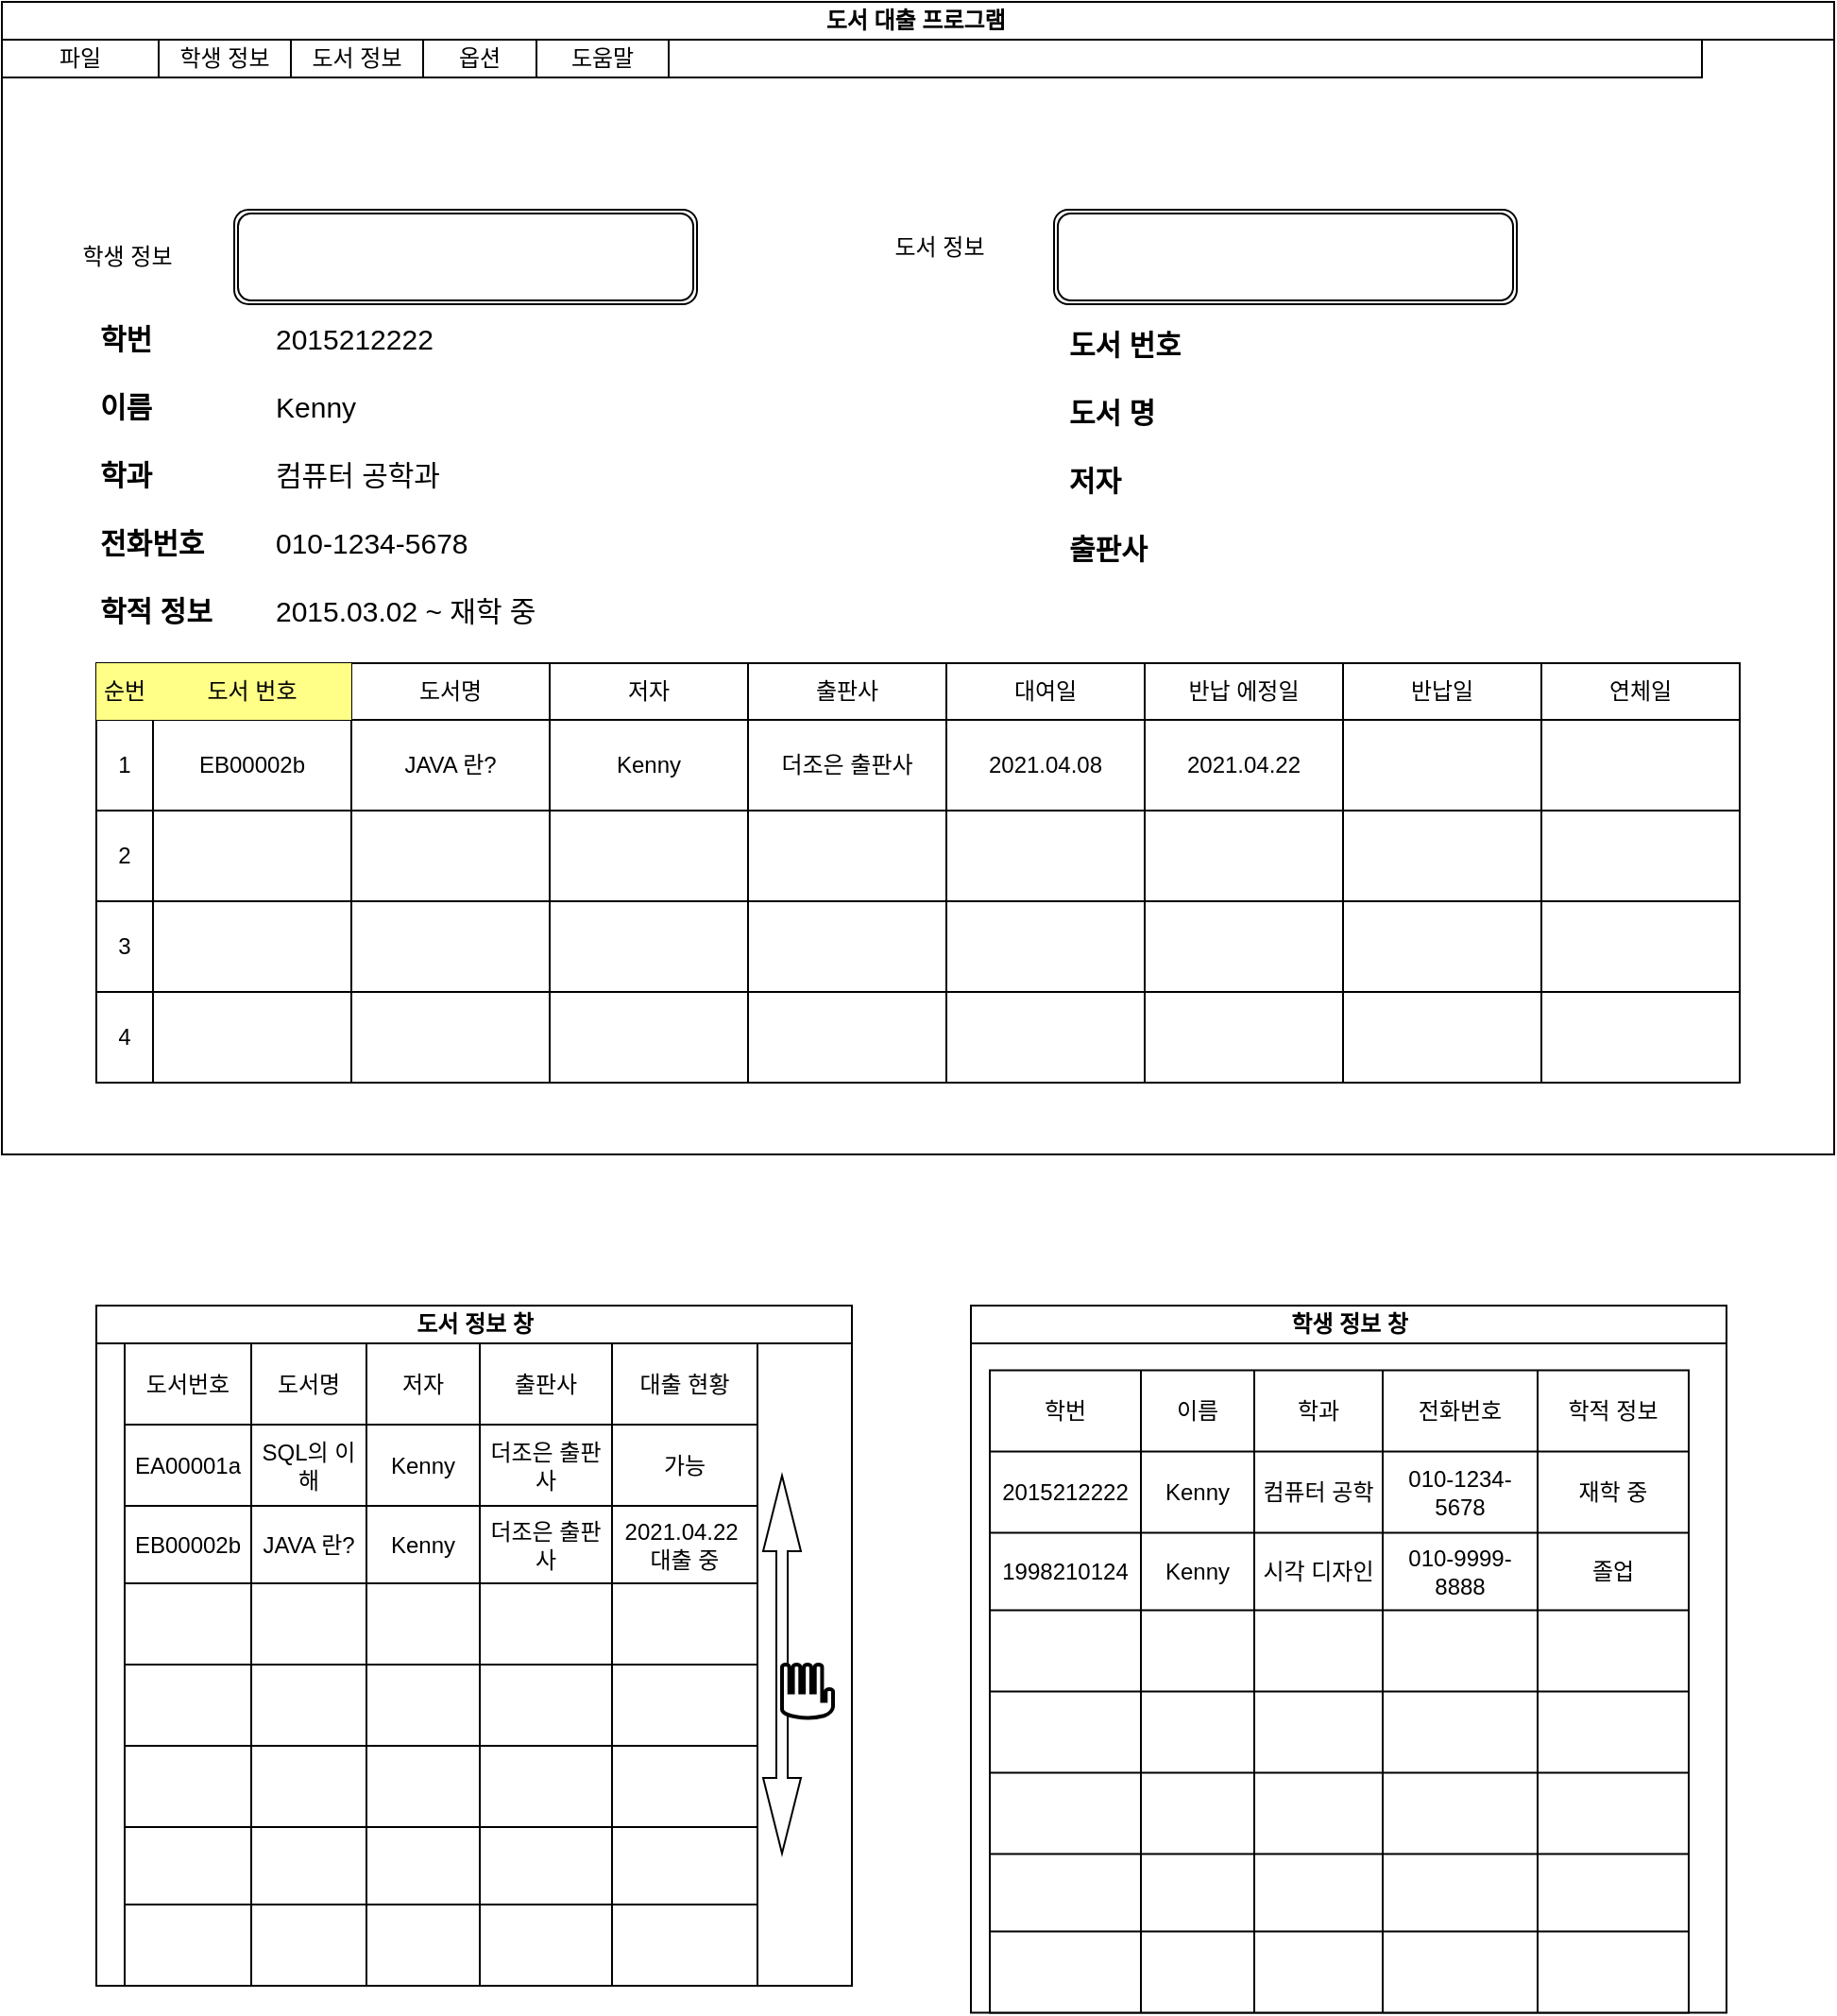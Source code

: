 <mxfile version="14.6.0" type="github">
  <diagram id="5br_SualtC-4nsVqzza_" name="Page-1">
    <mxGraphModel dx="2114" dy="757" grid="1" gridSize="10" guides="1" tooltips="1" connect="1" arrows="1" fold="1" page="1" pageScale="1" pageWidth="827" pageHeight="1169" math="0" shadow="0">
      <root>
        <mxCell id="0" />
        <mxCell id="1" parent="0" />
        <mxCell id="qqRcqjPT3UhMkwXHVD6d-17" value="도서 대출 프로그램&amp;nbsp;" style="swimlane;html=1;startSize=20;horizontal=1;containerType=tree;newEdgeStyle={&quot;edgeStyle&quot;:&quot;elbowEdgeStyle&quot;,&quot;startArrow&quot;:&quot;none&quot;,&quot;endArrow&quot;:&quot;none&quot;};" vertex="1" parent="1">
          <mxGeometry x="-143" y="190" width="970" height="610" as="geometry">
            <mxRectangle x="-143" y="190" width="130" height="20" as="alternateBounds" />
          </mxGeometry>
        </mxCell>
        <mxCell id="qqRcqjPT3UhMkwXHVD6d-86" value="&lt;div style=&quot;font-size: 15px&quot;&gt;&lt;b&gt;학번&amp;nbsp;&lt;/b&gt;&lt;/div&gt;&lt;div style=&quot;font-size: 15px&quot;&gt;&lt;b&gt;&lt;br style=&quot;font-size: 15px&quot;&gt;&lt;/b&gt;&lt;/div&gt;&lt;div style=&quot;font-size: 15px&quot;&gt;&lt;b&gt;이름&lt;/b&gt;&lt;/div&gt;&lt;div style=&quot;font-size: 15px&quot;&gt;&lt;b&gt;&lt;br style=&quot;font-size: 15px&quot;&gt;&lt;/b&gt;&lt;/div&gt;&lt;div style=&quot;font-size: 15px&quot;&gt;&lt;b&gt;학과&lt;/b&gt;&lt;/div&gt;&lt;div style=&quot;font-size: 15px&quot;&gt;&lt;b&gt;&lt;br style=&quot;font-size: 15px&quot;&gt;&lt;/b&gt;&lt;/div&gt;&lt;div style=&quot;font-size: 15px&quot;&gt;&lt;b&gt;전화번호&lt;/b&gt;&lt;/div&gt;&lt;div style=&quot;font-size: 15px&quot;&gt;&lt;b&gt;&lt;br style=&quot;font-size: 15px&quot;&gt;&lt;/b&gt;&lt;/div&gt;&lt;div style=&quot;font-size: 15px&quot;&gt;&lt;b&gt;학적 정보&amp;nbsp;&lt;/b&gt;&lt;/div&gt;" style="text;strokeColor=none;fillColor=none;html=1;whiteSpace=wrap;verticalAlign=middle;overflow=hidden;fontSize=15;" vertex="1" parent="qqRcqjPT3UhMkwXHVD6d-17">
          <mxGeometry x="50" y="160" width="70" height="180" as="geometry" />
        </mxCell>
        <mxCell id="qqRcqjPT3UhMkwXHVD6d-87" value="" style="shape=ext;double=1;rounded=1;whiteSpace=wrap;html=1;" vertex="1" parent="qqRcqjPT3UhMkwXHVD6d-17">
          <mxGeometry x="123" y="110" width="245" height="50" as="geometry" />
        </mxCell>
        <mxCell id="qqRcqjPT3UhMkwXHVD6d-90" value="" style="shape=ext;double=1;rounded=1;whiteSpace=wrap;html=1;" vertex="1" parent="qqRcqjPT3UhMkwXHVD6d-17">
          <mxGeometry x="557" y="110" width="245" height="50" as="geometry" />
        </mxCell>
        <mxCell id="qqRcqjPT3UhMkwXHVD6d-91" value="&lt;b&gt;도서 번호&lt;br style=&quot;font-size: 15px&quot;&gt;&lt;br style=&quot;font-size: 15px&quot;&gt;도서 명&lt;br style=&quot;font-size: 15px&quot;&gt;&lt;br style=&quot;font-size: 15px&quot;&gt;저자&lt;br style=&quot;font-size: 15px&quot;&gt;&lt;br style=&quot;font-size: 15px&quot;&gt;출판사&lt;/b&gt;" style="text;strokeColor=none;fillColor=none;html=1;whiteSpace=wrap;verticalAlign=middle;overflow=hidden;fontSize=15;" vertex="1" parent="qqRcqjPT3UhMkwXHVD6d-17">
          <mxGeometry x="563" y="170" width="67" height="130" as="geometry" />
        </mxCell>
        <mxCell id="qqRcqjPT3UhMkwXHVD6d-94" value="&lt;div&gt;학생 정보&lt;/div&gt;" style="text;strokeColor=none;fillColor=none;html=1;whiteSpace=wrap;verticalAlign=middle;overflow=hidden;align=center;" vertex="1" parent="qqRcqjPT3UhMkwXHVD6d-17">
          <mxGeometry x="33" y="115" width="67" height="40" as="geometry" />
        </mxCell>
        <mxCell id="qqRcqjPT3UhMkwXHVD6d-95" value="&lt;div&gt;도서 정보&lt;/div&gt;" style="text;strokeColor=none;fillColor=none;html=1;whiteSpace=wrap;verticalAlign=middle;overflow=hidden;align=center;" vertex="1" parent="qqRcqjPT3UhMkwXHVD6d-17">
          <mxGeometry x="463" y="110" width="67" height="40" as="geometry" />
        </mxCell>
        <mxCell id="qqRcqjPT3UhMkwXHVD6d-34" value="" style="shape=table;html=1;whiteSpace=wrap;startSize=0;container=1;collapsible=0;childLayout=tableLayout;" vertex="1" parent="qqRcqjPT3UhMkwXHVD6d-17">
          <mxGeometry x="50" y="350" width="870" height="222" as="geometry" />
        </mxCell>
        <mxCell id="qqRcqjPT3UhMkwXHVD6d-35" value="" style="shape=partialRectangle;html=1;whiteSpace=wrap;collapsible=0;dropTarget=0;pointerEvents=0;fillColor=none;top=0;left=0;bottom=0;right=0;points=[[0,0.5],[1,0.5]];portConstraint=eastwest;" vertex="1" parent="qqRcqjPT3UhMkwXHVD6d-34">
          <mxGeometry width="870" height="30" as="geometry" />
        </mxCell>
        <mxCell id="qqRcqjPT3UhMkwXHVD6d-36" value="순번" style="shape=partialRectangle;html=1;whiteSpace=wrap;connectable=0;overflow=hidden;fillColor=#ffff88;top=0;left=0;bottom=0;right=0;strokeColor=#36393d;" vertex="1" parent="qqRcqjPT3UhMkwXHVD6d-35">
          <mxGeometry width="30" height="30" as="geometry" />
        </mxCell>
        <mxCell id="qqRcqjPT3UhMkwXHVD6d-37" value="도서 번호" style="shape=partialRectangle;html=1;whiteSpace=wrap;connectable=0;overflow=hidden;fillColor=#ffff88;top=0;left=0;bottom=0;right=0;strokeColor=#36393d;" vertex="1" parent="qqRcqjPT3UhMkwXHVD6d-35">
          <mxGeometry x="30" width="105" height="30" as="geometry" />
        </mxCell>
        <mxCell id="qqRcqjPT3UhMkwXHVD6d-38" value="도서명" style="shape=partialRectangle;html=1;whiteSpace=wrap;connectable=0;overflow=hidden;fillColor=none;top=0;left=0;bottom=0;right=0;" vertex="1" parent="qqRcqjPT3UhMkwXHVD6d-35">
          <mxGeometry x="135" width="105" height="30" as="geometry" />
        </mxCell>
        <mxCell id="qqRcqjPT3UhMkwXHVD6d-39" value="저자" style="shape=partialRectangle;html=1;whiteSpace=wrap;connectable=0;overflow=hidden;fillColor=none;top=0;left=0;bottom=0;right=0;" vertex="1" parent="qqRcqjPT3UhMkwXHVD6d-35">
          <mxGeometry x="240" width="105" height="30" as="geometry" />
        </mxCell>
        <mxCell id="qqRcqjPT3UhMkwXHVD6d-40" value="출판사" style="shape=partialRectangle;html=1;whiteSpace=wrap;connectable=0;overflow=hidden;fillColor=none;top=0;left=0;bottom=0;right=0;" vertex="1" parent="qqRcqjPT3UhMkwXHVD6d-35">
          <mxGeometry x="345" width="105" height="30" as="geometry" />
        </mxCell>
        <mxCell id="qqRcqjPT3UhMkwXHVD6d-41" value="대여일" style="shape=partialRectangle;html=1;whiteSpace=wrap;connectable=0;overflow=hidden;fillColor=none;top=0;left=0;bottom=0;right=0;" vertex="1" parent="qqRcqjPT3UhMkwXHVD6d-35">
          <mxGeometry x="450" width="105" height="30" as="geometry" />
        </mxCell>
        <mxCell id="qqRcqjPT3UhMkwXHVD6d-42" value="반납 에정일" style="shape=partialRectangle;html=1;whiteSpace=wrap;connectable=0;overflow=hidden;fillColor=none;top=0;left=0;bottom=0;right=0;" vertex="1" parent="qqRcqjPT3UhMkwXHVD6d-35">
          <mxGeometry x="555" width="105" height="30" as="geometry" />
        </mxCell>
        <mxCell id="qqRcqjPT3UhMkwXHVD6d-43" value="반납일" style="shape=partialRectangle;html=1;whiteSpace=wrap;connectable=0;overflow=hidden;fillColor=none;top=0;left=0;bottom=0;right=0;" vertex="1" parent="qqRcqjPT3UhMkwXHVD6d-35">
          <mxGeometry x="660" width="105" height="30" as="geometry" />
        </mxCell>
        <mxCell id="qqRcqjPT3UhMkwXHVD6d-44" value="연체일" style="shape=partialRectangle;html=1;whiteSpace=wrap;connectable=0;overflow=hidden;fillColor=none;top=0;left=0;bottom=0;right=0;" vertex="1" parent="qqRcqjPT3UhMkwXHVD6d-35">
          <mxGeometry x="765" width="105" height="30" as="geometry" />
        </mxCell>
        <mxCell id="qqRcqjPT3UhMkwXHVD6d-45" value="" style="shape=partialRectangle;html=1;whiteSpace=wrap;collapsible=0;dropTarget=0;pointerEvents=0;fillColor=none;top=0;left=0;bottom=0;right=0;points=[[0,0.5],[1,0.5]];portConstraint=eastwest;" vertex="1" parent="qqRcqjPT3UhMkwXHVD6d-34">
          <mxGeometry y="30" width="870" height="48" as="geometry" />
        </mxCell>
        <mxCell id="qqRcqjPT3UhMkwXHVD6d-46" value="1" style="shape=partialRectangle;html=1;whiteSpace=wrap;connectable=0;overflow=hidden;fillColor=none;top=0;left=0;bottom=0;right=0;" vertex="1" parent="qqRcqjPT3UhMkwXHVD6d-45">
          <mxGeometry width="30" height="48" as="geometry" />
        </mxCell>
        <mxCell id="qqRcqjPT3UhMkwXHVD6d-47" value="EB00002b" style="shape=partialRectangle;html=1;whiteSpace=wrap;connectable=0;overflow=hidden;fillColor=none;top=0;left=0;bottom=0;right=0;" vertex="1" parent="qqRcqjPT3UhMkwXHVD6d-45">
          <mxGeometry x="30" width="105" height="48" as="geometry" />
        </mxCell>
        <mxCell id="qqRcqjPT3UhMkwXHVD6d-48" value="JAVA 란?" style="shape=partialRectangle;html=1;whiteSpace=wrap;connectable=0;overflow=hidden;fillColor=none;top=0;left=0;bottom=0;right=0;" vertex="1" parent="qqRcqjPT3UhMkwXHVD6d-45">
          <mxGeometry x="135" width="105" height="48" as="geometry" />
        </mxCell>
        <mxCell id="qqRcqjPT3UhMkwXHVD6d-49" value="Kenny" style="shape=partialRectangle;html=1;whiteSpace=wrap;connectable=0;overflow=hidden;fillColor=none;top=0;left=0;bottom=0;right=0;" vertex="1" parent="qqRcqjPT3UhMkwXHVD6d-45">
          <mxGeometry x="240" width="105" height="48" as="geometry" />
        </mxCell>
        <mxCell id="qqRcqjPT3UhMkwXHVD6d-50" value="더조은 출판사" style="shape=partialRectangle;html=1;whiteSpace=wrap;connectable=0;overflow=hidden;fillColor=none;top=0;left=0;bottom=0;right=0;" vertex="1" parent="qqRcqjPT3UhMkwXHVD6d-45">
          <mxGeometry x="345" width="105" height="48" as="geometry" />
        </mxCell>
        <mxCell id="qqRcqjPT3UhMkwXHVD6d-51" value="2021.04.08" style="shape=partialRectangle;html=1;whiteSpace=wrap;connectable=0;overflow=hidden;fillColor=none;top=0;left=0;bottom=0;right=0;" vertex="1" parent="qqRcqjPT3UhMkwXHVD6d-45">
          <mxGeometry x="450" width="105" height="48" as="geometry" />
        </mxCell>
        <mxCell id="qqRcqjPT3UhMkwXHVD6d-52" value="&lt;span&gt;2021.04.22&lt;/span&gt;" style="shape=partialRectangle;html=1;whiteSpace=wrap;connectable=0;overflow=hidden;fillColor=none;top=0;left=0;bottom=0;right=0;" vertex="1" parent="qqRcqjPT3UhMkwXHVD6d-45">
          <mxGeometry x="555" width="105" height="48" as="geometry" />
        </mxCell>
        <mxCell id="qqRcqjPT3UhMkwXHVD6d-53" value="" style="shape=partialRectangle;html=1;whiteSpace=wrap;connectable=0;overflow=hidden;fillColor=none;top=0;left=0;bottom=0;right=0;" vertex="1" parent="qqRcqjPT3UhMkwXHVD6d-45">
          <mxGeometry x="660" width="105" height="48" as="geometry" />
        </mxCell>
        <mxCell id="qqRcqjPT3UhMkwXHVD6d-54" value="" style="shape=partialRectangle;html=1;whiteSpace=wrap;connectable=0;overflow=hidden;fillColor=none;top=0;left=0;bottom=0;right=0;" vertex="1" parent="qqRcqjPT3UhMkwXHVD6d-45">
          <mxGeometry x="765" width="105" height="48" as="geometry" />
        </mxCell>
        <mxCell id="qqRcqjPT3UhMkwXHVD6d-55" value="" style="shape=partialRectangle;html=1;whiteSpace=wrap;collapsible=0;dropTarget=0;pointerEvents=0;fillColor=none;top=0;left=0;bottom=0;right=0;points=[[0,0.5],[1,0.5]];portConstraint=eastwest;" vertex="1" parent="qqRcqjPT3UhMkwXHVD6d-34">
          <mxGeometry y="78" width="870" height="48" as="geometry" />
        </mxCell>
        <mxCell id="qqRcqjPT3UhMkwXHVD6d-56" value="2" style="shape=partialRectangle;html=1;whiteSpace=wrap;connectable=0;overflow=hidden;fillColor=none;top=0;left=0;bottom=0;right=0;" vertex="1" parent="qqRcqjPT3UhMkwXHVD6d-55">
          <mxGeometry width="30" height="48" as="geometry" />
        </mxCell>
        <mxCell id="qqRcqjPT3UhMkwXHVD6d-57" value="" style="shape=partialRectangle;html=1;whiteSpace=wrap;connectable=0;overflow=hidden;fillColor=none;top=0;left=0;bottom=0;right=0;" vertex="1" parent="qqRcqjPT3UhMkwXHVD6d-55">
          <mxGeometry x="30" width="105" height="48" as="geometry" />
        </mxCell>
        <mxCell id="qqRcqjPT3UhMkwXHVD6d-58" value="" style="shape=partialRectangle;html=1;whiteSpace=wrap;connectable=0;overflow=hidden;fillColor=none;top=0;left=0;bottom=0;right=0;" vertex="1" parent="qqRcqjPT3UhMkwXHVD6d-55">
          <mxGeometry x="135" width="105" height="48" as="geometry" />
        </mxCell>
        <mxCell id="qqRcqjPT3UhMkwXHVD6d-59" value="" style="shape=partialRectangle;html=1;whiteSpace=wrap;connectable=0;overflow=hidden;fillColor=none;top=0;left=0;bottom=0;right=0;" vertex="1" parent="qqRcqjPT3UhMkwXHVD6d-55">
          <mxGeometry x="240" width="105" height="48" as="geometry" />
        </mxCell>
        <mxCell id="qqRcqjPT3UhMkwXHVD6d-60" value="" style="shape=partialRectangle;html=1;whiteSpace=wrap;connectable=0;overflow=hidden;fillColor=none;top=0;left=0;bottom=0;right=0;" vertex="1" parent="qqRcqjPT3UhMkwXHVD6d-55">
          <mxGeometry x="345" width="105" height="48" as="geometry" />
        </mxCell>
        <mxCell id="qqRcqjPT3UhMkwXHVD6d-61" value="" style="shape=partialRectangle;html=1;whiteSpace=wrap;connectable=0;overflow=hidden;fillColor=none;top=0;left=0;bottom=0;right=0;" vertex="1" parent="qqRcqjPT3UhMkwXHVD6d-55">
          <mxGeometry x="450" width="105" height="48" as="geometry" />
        </mxCell>
        <mxCell id="qqRcqjPT3UhMkwXHVD6d-62" value="" style="shape=partialRectangle;html=1;whiteSpace=wrap;connectable=0;overflow=hidden;fillColor=none;top=0;left=0;bottom=0;right=0;" vertex="1" parent="qqRcqjPT3UhMkwXHVD6d-55">
          <mxGeometry x="555" width="105" height="48" as="geometry" />
        </mxCell>
        <mxCell id="qqRcqjPT3UhMkwXHVD6d-63" value="" style="shape=partialRectangle;html=1;whiteSpace=wrap;connectable=0;overflow=hidden;fillColor=none;top=0;left=0;bottom=0;right=0;" vertex="1" parent="qqRcqjPT3UhMkwXHVD6d-55">
          <mxGeometry x="660" width="105" height="48" as="geometry" />
        </mxCell>
        <mxCell id="qqRcqjPT3UhMkwXHVD6d-64" value="" style="shape=partialRectangle;html=1;whiteSpace=wrap;connectable=0;overflow=hidden;fillColor=none;top=0;left=0;bottom=0;right=0;" vertex="1" parent="qqRcqjPT3UhMkwXHVD6d-55">
          <mxGeometry x="765" width="105" height="48" as="geometry" />
        </mxCell>
        <mxCell id="qqRcqjPT3UhMkwXHVD6d-65" value="" style="shape=partialRectangle;html=1;whiteSpace=wrap;collapsible=0;dropTarget=0;pointerEvents=0;fillColor=none;top=0;left=0;bottom=0;right=0;points=[[0,0.5],[1,0.5]];portConstraint=eastwest;" vertex="1" parent="qqRcqjPT3UhMkwXHVD6d-34">
          <mxGeometry y="126" width="870" height="48" as="geometry" />
        </mxCell>
        <mxCell id="qqRcqjPT3UhMkwXHVD6d-66" value="3" style="shape=partialRectangle;html=1;whiteSpace=wrap;connectable=0;overflow=hidden;fillColor=none;top=0;left=0;bottom=0;right=0;" vertex="1" parent="qqRcqjPT3UhMkwXHVD6d-65">
          <mxGeometry width="30" height="48" as="geometry" />
        </mxCell>
        <mxCell id="qqRcqjPT3UhMkwXHVD6d-67" value="" style="shape=partialRectangle;html=1;whiteSpace=wrap;connectable=0;overflow=hidden;fillColor=none;top=0;left=0;bottom=0;right=0;" vertex="1" parent="qqRcqjPT3UhMkwXHVD6d-65">
          <mxGeometry x="30" width="105" height="48" as="geometry" />
        </mxCell>
        <mxCell id="qqRcqjPT3UhMkwXHVD6d-68" value="" style="shape=partialRectangle;html=1;whiteSpace=wrap;connectable=0;overflow=hidden;fillColor=none;top=0;left=0;bottom=0;right=0;" vertex="1" parent="qqRcqjPT3UhMkwXHVD6d-65">
          <mxGeometry x="135" width="105" height="48" as="geometry" />
        </mxCell>
        <mxCell id="qqRcqjPT3UhMkwXHVD6d-69" value="" style="shape=partialRectangle;html=1;whiteSpace=wrap;connectable=0;overflow=hidden;fillColor=none;top=0;left=0;bottom=0;right=0;" vertex="1" parent="qqRcqjPT3UhMkwXHVD6d-65">
          <mxGeometry x="240" width="105" height="48" as="geometry" />
        </mxCell>
        <mxCell id="qqRcqjPT3UhMkwXHVD6d-70" value="" style="shape=partialRectangle;html=1;whiteSpace=wrap;connectable=0;overflow=hidden;fillColor=none;top=0;left=0;bottom=0;right=0;" vertex="1" parent="qqRcqjPT3UhMkwXHVD6d-65">
          <mxGeometry x="345" width="105" height="48" as="geometry" />
        </mxCell>
        <mxCell id="qqRcqjPT3UhMkwXHVD6d-71" value="" style="shape=partialRectangle;html=1;whiteSpace=wrap;connectable=0;overflow=hidden;fillColor=none;top=0;left=0;bottom=0;right=0;" vertex="1" parent="qqRcqjPT3UhMkwXHVD6d-65">
          <mxGeometry x="450" width="105" height="48" as="geometry" />
        </mxCell>
        <mxCell id="qqRcqjPT3UhMkwXHVD6d-72" value="" style="shape=partialRectangle;html=1;whiteSpace=wrap;connectable=0;overflow=hidden;fillColor=none;top=0;left=0;bottom=0;right=0;" vertex="1" parent="qqRcqjPT3UhMkwXHVD6d-65">
          <mxGeometry x="555" width="105" height="48" as="geometry" />
        </mxCell>
        <mxCell id="qqRcqjPT3UhMkwXHVD6d-73" value="" style="shape=partialRectangle;html=1;whiteSpace=wrap;connectable=0;overflow=hidden;fillColor=none;top=0;left=0;bottom=0;right=0;" vertex="1" parent="qqRcqjPT3UhMkwXHVD6d-65">
          <mxGeometry x="660" width="105" height="48" as="geometry" />
        </mxCell>
        <mxCell id="qqRcqjPT3UhMkwXHVD6d-74" value="" style="shape=partialRectangle;html=1;whiteSpace=wrap;connectable=0;overflow=hidden;fillColor=none;top=0;left=0;bottom=0;right=0;" vertex="1" parent="qqRcqjPT3UhMkwXHVD6d-65">
          <mxGeometry x="765" width="105" height="48" as="geometry" />
        </mxCell>
        <mxCell id="qqRcqjPT3UhMkwXHVD6d-75" value="" style="shape=partialRectangle;html=1;whiteSpace=wrap;collapsible=0;dropTarget=0;pointerEvents=0;fillColor=none;top=0;left=0;bottom=0;right=0;points=[[0,0.5],[1,0.5]];portConstraint=eastwest;" vertex="1" parent="qqRcqjPT3UhMkwXHVD6d-34">
          <mxGeometry y="174" width="870" height="48" as="geometry" />
        </mxCell>
        <mxCell id="qqRcqjPT3UhMkwXHVD6d-76" value="4" style="shape=partialRectangle;html=1;whiteSpace=wrap;connectable=0;overflow=hidden;fillColor=none;top=0;left=0;bottom=0;right=0;" vertex="1" parent="qqRcqjPT3UhMkwXHVD6d-75">
          <mxGeometry width="30" height="48" as="geometry" />
        </mxCell>
        <mxCell id="qqRcqjPT3UhMkwXHVD6d-77" value="" style="shape=partialRectangle;html=1;whiteSpace=wrap;connectable=0;overflow=hidden;fillColor=none;top=0;left=0;bottom=0;right=0;" vertex="1" parent="qqRcqjPT3UhMkwXHVD6d-75">
          <mxGeometry x="30" width="105" height="48" as="geometry" />
        </mxCell>
        <mxCell id="qqRcqjPT3UhMkwXHVD6d-78" value="" style="shape=partialRectangle;html=1;whiteSpace=wrap;connectable=0;overflow=hidden;fillColor=none;top=0;left=0;bottom=0;right=0;" vertex="1" parent="qqRcqjPT3UhMkwXHVD6d-75">
          <mxGeometry x="135" width="105" height="48" as="geometry" />
        </mxCell>
        <mxCell id="qqRcqjPT3UhMkwXHVD6d-79" value="" style="shape=partialRectangle;html=1;whiteSpace=wrap;connectable=0;overflow=hidden;fillColor=none;top=0;left=0;bottom=0;right=0;" vertex="1" parent="qqRcqjPT3UhMkwXHVD6d-75">
          <mxGeometry x="240" width="105" height="48" as="geometry" />
        </mxCell>
        <mxCell id="qqRcqjPT3UhMkwXHVD6d-80" value="" style="shape=partialRectangle;html=1;whiteSpace=wrap;connectable=0;overflow=hidden;fillColor=none;top=0;left=0;bottom=0;right=0;" vertex="1" parent="qqRcqjPT3UhMkwXHVD6d-75">
          <mxGeometry x="345" width="105" height="48" as="geometry" />
        </mxCell>
        <mxCell id="qqRcqjPT3UhMkwXHVD6d-81" value="" style="shape=partialRectangle;html=1;whiteSpace=wrap;connectable=0;overflow=hidden;fillColor=none;top=0;left=0;bottom=0;right=0;" vertex="1" parent="qqRcqjPT3UhMkwXHVD6d-75">
          <mxGeometry x="450" width="105" height="48" as="geometry" />
        </mxCell>
        <mxCell id="qqRcqjPT3UhMkwXHVD6d-82" value="" style="shape=partialRectangle;html=1;whiteSpace=wrap;connectable=0;overflow=hidden;fillColor=none;top=0;left=0;bottom=0;right=0;" vertex="1" parent="qqRcqjPT3UhMkwXHVD6d-75">
          <mxGeometry x="555" width="105" height="48" as="geometry" />
        </mxCell>
        <mxCell id="qqRcqjPT3UhMkwXHVD6d-83" value="" style="shape=partialRectangle;html=1;whiteSpace=wrap;connectable=0;overflow=hidden;fillColor=none;top=0;left=0;bottom=0;right=0;" vertex="1" parent="qqRcqjPT3UhMkwXHVD6d-75">
          <mxGeometry x="660" width="105" height="48" as="geometry" />
        </mxCell>
        <mxCell id="qqRcqjPT3UhMkwXHVD6d-84" value="" style="shape=partialRectangle;html=1;whiteSpace=wrap;connectable=0;overflow=hidden;fillColor=none;top=0;left=0;bottom=0;right=0;" vertex="1" parent="qqRcqjPT3UhMkwXHVD6d-75">
          <mxGeometry x="765" width="105" height="48" as="geometry" />
        </mxCell>
        <mxCell id="qqRcqjPT3UhMkwXHVD6d-327" value="2015212222&lt;br&gt;&lt;br&gt;Kenny&lt;br&gt;&lt;br&gt;컴퓨터 공학과&lt;br&gt;&lt;br&gt;010-1234-5678&lt;br&gt;&lt;br&gt;2015.03.02 ~ 재학 중" style="text;strokeColor=none;fillColor=none;html=1;whiteSpace=wrap;verticalAlign=middle;overflow=hidden;fontSize=15;" vertex="1" parent="qqRcqjPT3UhMkwXHVD6d-17">
          <mxGeometry x="143" y="160" width="257" height="180" as="geometry" />
        </mxCell>
        <mxCell id="qqRcqjPT3UhMkwXHVD6d-328" value="" style="shape=table;html=1;whiteSpace=wrap;startSize=0;container=1;collapsible=0;childLayout=tableLayout;" vertex="1" parent="qqRcqjPT3UhMkwXHVD6d-17">
          <mxGeometry y="20" width="900" height="20" as="geometry" />
        </mxCell>
        <mxCell id="qqRcqjPT3UhMkwXHVD6d-329" value="" style="shape=partialRectangle;html=1;whiteSpace=wrap;collapsible=0;dropTarget=0;pointerEvents=0;fillColor=none;top=0;left=0;bottom=0;right=0;points=[[0,0.5],[1,0.5]];portConstraint=eastwest;" vertex="1" parent="qqRcqjPT3UhMkwXHVD6d-328">
          <mxGeometry width="900" height="20" as="geometry" />
        </mxCell>
        <mxCell id="qqRcqjPT3UhMkwXHVD6d-330" value="파일" style="shape=partialRectangle;html=1;whiteSpace=wrap;connectable=0;overflow=hidden;fillColor=none;top=0;left=0;bottom=0;right=0;" vertex="1" parent="qqRcqjPT3UhMkwXHVD6d-329">
          <mxGeometry width="83" height="20" as="geometry" />
        </mxCell>
        <mxCell id="qqRcqjPT3UhMkwXHVD6d-331" value="학생 정보" style="shape=partialRectangle;html=1;whiteSpace=wrap;connectable=0;overflow=hidden;fillColor=none;top=0;left=0;bottom=0;right=0;" vertex="1" parent="qqRcqjPT3UhMkwXHVD6d-329">
          <mxGeometry x="83" width="70" height="20" as="geometry" />
        </mxCell>
        <mxCell id="qqRcqjPT3UhMkwXHVD6d-332" value="도서 정보" style="shape=partialRectangle;html=1;whiteSpace=wrap;connectable=0;overflow=hidden;fillColor=none;top=0;left=0;bottom=0;right=0;" vertex="1" parent="qqRcqjPT3UhMkwXHVD6d-329">
          <mxGeometry x="153" width="70" height="20" as="geometry" />
        </mxCell>
        <mxCell id="qqRcqjPT3UhMkwXHVD6d-333" value="옵션" style="shape=partialRectangle;html=1;whiteSpace=wrap;connectable=0;overflow=hidden;fillColor=none;top=0;left=0;bottom=0;right=0;" vertex="1" parent="qqRcqjPT3UhMkwXHVD6d-329">
          <mxGeometry x="223" width="60" height="20" as="geometry" />
        </mxCell>
        <mxCell id="qqRcqjPT3UhMkwXHVD6d-334" value="도움말" style="shape=partialRectangle;html=1;whiteSpace=wrap;connectable=0;overflow=hidden;fillColor=none;top=0;left=0;bottom=0;right=0;" vertex="1" parent="qqRcqjPT3UhMkwXHVD6d-329">
          <mxGeometry x="283" width="70" height="20" as="geometry" />
        </mxCell>
        <mxCell id="qqRcqjPT3UhMkwXHVD6d-336" value="" style="shape=partialRectangle;html=1;whiteSpace=wrap;connectable=0;overflow=hidden;fillColor=none;top=0;left=0;bottom=0;right=0;" vertex="1" parent="qqRcqjPT3UhMkwXHVD6d-329">
          <mxGeometry x="353" width="547" height="20" as="geometry" />
        </mxCell>
        <mxCell id="qqRcqjPT3UhMkwXHVD6d-223" value="도서 정보 창" style="swimlane;html=1;startSize=20;horizontal=1;containerType=tree;align=center;" vertex="1" parent="1">
          <mxGeometry x="-93" y="880" width="400" height="360" as="geometry" />
        </mxCell>
        <mxCell id="qqRcqjPT3UhMkwXHVD6d-225" value="" style="shape=table;html=1;whiteSpace=wrap;startSize=0;container=1;collapsible=0;childLayout=tableLayout;" vertex="1" parent="qqRcqjPT3UhMkwXHVD6d-223">
          <mxGeometry x="15" y="20" width="335" height="340" as="geometry" />
        </mxCell>
        <mxCell id="qqRcqjPT3UhMkwXHVD6d-226" value="" style="shape=partialRectangle;html=1;whiteSpace=wrap;collapsible=0;dropTarget=0;pointerEvents=0;fillColor=none;top=0;left=0;bottom=0;right=0;points=[[0,0.5],[1,0.5]];portConstraint=eastwest;" vertex="1" parent="qqRcqjPT3UhMkwXHVD6d-225">
          <mxGeometry width="335" height="43" as="geometry" />
        </mxCell>
        <mxCell id="qqRcqjPT3UhMkwXHVD6d-227" value="도서번호" style="shape=partialRectangle;html=1;whiteSpace=wrap;connectable=0;overflow=hidden;fillColor=none;top=0;left=0;bottom=0;right=0;" vertex="1" parent="qqRcqjPT3UhMkwXHVD6d-226">
          <mxGeometry width="67" height="43" as="geometry" />
        </mxCell>
        <mxCell id="qqRcqjPT3UhMkwXHVD6d-228" value="도서명" style="shape=partialRectangle;html=1;whiteSpace=wrap;connectable=0;overflow=hidden;fillColor=none;top=0;left=0;bottom=0;right=0;" vertex="1" parent="qqRcqjPT3UhMkwXHVD6d-226">
          <mxGeometry x="67" width="61" height="43" as="geometry" />
        </mxCell>
        <mxCell id="qqRcqjPT3UhMkwXHVD6d-229" value="저자" style="shape=partialRectangle;html=1;whiteSpace=wrap;connectable=0;overflow=hidden;fillColor=none;top=0;left=0;bottom=0;right=0;" vertex="1" parent="qqRcqjPT3UhMkwXHVD6d-226">
          <mxGeometry x="128" width="60" height="43" as="geometry" />
        </mxCell>
        <mxCell id="qqRcqjPT3UhMkwXHVD6d-230" value="출판사" style="shape=partialRectangle;html=1;whiteSpace=wrap;connectable=0;overflow=hidden;fillColor=none;top=0;left=0;bottom=0;right=0;" vertex="1" parent="qqRcqjPT3UhMkwXHVD6d-226">
          <mxGeometry x="188" width="70" height="43" as="geometry" />
        </mxCell>
        <mxCell id="qqRcqjPT3UhMkwXHVD6d-231" value="대출 현황" style="shape=partialRectangle;html=1;whiteSpace=wrap;connectable=0;overflow=hidden;fillColor=none;top=0;left=0;bottom=0;right=0;" vertex="1" parent="qqRcqjPT3UhMkwXHVD6d-226">
          <mxGeometry x="258" width="77" height="43" as="geometry" />
        </mxCell>
        <mxCell id="qqRcqjPT3UhMkwXHVD6d-232" value="" style="shape=partialRectangle;html=1;whiteSpace=wrap;collapsible=0;dropTarget=0;pointerEvents=0;fillColor=none;top=0;left=0;bottom=0;right=0;points=[[0,0.5],[1,0.5]];portConstraint=eastwest;" vertex="1" parent="qqRcqjPT3UhMkwXHVD6d-225">
          <mxGeometry y="43" width="335" height="43" as="geometry" />
        </mxCell>
        <mxCell id="qqRcqjPT3UhMkwXHVD6d-233" value="EA00001a" style="shape=partialRectangle;html=1;whiteSpace=wrap;connectable=0;overflow=hidden;fillColor=none;top=0;left=0;bottom=0;right=0;" vertex="1" parent="qqRcqjPT3UhMkwXHVD6d-232">
          <mxGeometry width="67" height="43" as="geometry" />
        </mxCell>
        <mxCell id="qqRcqjPT3UhMkwXHVD6d-234" value="SQL의 이해" style="shape=partialRectangle;html=1;whiteSpace=wrap;connectable=0;overflow=hidden;fillColor=none;top=0;left=0;bottom=0;right=0;" vertex="1" parent="qqRcqjPT3UhMkwXHVD6d-232">
          <mxGeometry x="67" width="61" height="43" as="geometry" />
        </mxCell>
        <mxCell id="qqRcqjPT3UhMkwXHVD6d-235" value="Kenny" style="shape=partialRectangle;html=1;whiteSpace=wrap;connectable=0;overflow=hidden;fillColor=none;top=0;left=0;bottom=0;right=0;" vertex="1" parent="qqRcqjPT3UhMkwXHVD6d-232">
          <mxGeometry x="128" width="60" height="43" as="geometry" />
        </mxCell>
        <mxCell id="qqRcqjPT3UhMkwXHVD6d-236" value="더조은 출판사" style="shape=partialRectangle;html=1;whiteSpace=wrap;connectable=0;overflow=hidden;fillColor=none;top=0;left=0;bottom=0;right=0;" vertex="1" parent="qqRcqjPT3UhMkwXHVD6d-232">
          <mxGeometry x="188" width="70" height="43" as="geometry" />
        </mxCell>
        <mxCell id="qqRcqjPT3UhMkwXHVD6d-237" value="가능" style="shape=partialRectangle;html=1;whiteSpace=wrap;connectable=0;overflow=hidden;fillColor=none;top=0;left=0;bottom=0;right=0;" vertex="1" parent="qqRcqjPT3UhMkwXHVD6d-232">
          <mxGeometry x="258" width="77" height="43" as="geometry" />
        </mxCell>
        <mxCell id="qqRcqjPT3UhMkwXHVD6d-238" value="" style="shape=partialRectangle;html=1;whiteSpace=wrap;collapsible=0;dropTarget=0;pointerEvents=0;fillColor=none;top=0;left=0;bottom=0;right=0;points=[[0,0.5],[1,0.5]];portConstraint=eastwest;" vertex="1" parent="qqRcqjPT3UhMkwXHVD6d-225">
          <mxGeometry y="86" width="335" height="41" as="geometry" />
        </mxCell>
        <mxCell id="qqRcqjPT3UhMkwXHVD6d-239" value="EB00002b" style="shape=partialRectangle;html=1;whiteSpace=wrap;connectable=0;overflow=hidden;fillColor=none;top=0;left=0;bottom=0;right=0;" vertex="1" parent="qqRcqjPT3UhMkwXHVD6d-238">
          <mxGeometry width="67" height="41" as="geometry" />
        </mxCell>
        <mxCell id="qqRcqjPT3UhMkwXHVD6d-240" value="JAVA 란?" style="shape=partialRectangle;html=1;whiteSpace=wrap;connectable=0;overflow=hidden;fillColor=none;top=0;left=0;bottom=0;right=0;" vertex="1" parent="qqRcqjPT3UhMkwXHVD6d-238">
          <mxGeometry x="67" width="61" height="41" as="geometry" />
        </mxCell>
        <mxCell id="qqRcqjPT3UhMkwXHVD6d-241" value="Kenny" style="shape=partialRectangle;html=1;whiteSpace=wrap;connectable=0;overflow=hidden;fillColor=none;top=0;left=0;bottom=0;right=0;align=center;" vertex="1" parent="qqRcqjPT3UhMkwXHVD6d-238">
          <mxGeometry x="128" width="60" height="41" as="geometry" />
        </mxCell>
        <mxCell id="qqRcqjPT3UhMkwXHVD6d-242" value="더조은 출판사" style="shape=partialRectangle;html=1;whiteSpace=wrap;connectable=0;overflow=hidden;fillColor=none;top=0;left=0;bottom=0;right=0;" vertex="1" parent="qqRcqjPT3UhMkwXHVD6d-238">
          <mxGeometry x="188" width="70" height="41" as="geometry" />
        </mxCell>
        <mxCell id="qqRcqjPT3UhMkwXHVD6d-243" value="2021.04.22&amp;nbsp;&lt;br&gt;대출 중" style="shape=partialRectangle;html=1;whiteSpace=wrap;connectable=0;overflow=hidden;fillColor=none;top=0;left=0;bottom=0;right=0;" vertex="1" parent="qqRcqjPT3UhMkwXHVD6d-238">
          <mxGeometry x="258" width="77" height="41" as="geometry" />
        </mxCell>
        <mxCell id="qqRcqjPT3UhMkwXHVD6d-244" value="" style="shape=partialRectangle;html=1;whiteSpace=wrap;collapsible=0;dropTarget=0;pointerEvents=0;fillColor=none;top=0;left=0;bottom=0;right=0;points=[[0,0.5],[1,0.5]];portConstraint=eastwest;" vertex="1" parent="qqRcqjPT3UhMkwXHVD6d-225">
          <mxGeometry y="127" width="335" height="43" as="geometry" />
        </mxCell>
        <mxCell id="qqRcqjPT3UhMkwXHVD6d-245" value="" style="shape=partialRectangle;html=1;whiteSpace=wrap;connectable=0;overflow=hidden;fillColor=none;top=0;left=0;bottom=0;right=0;" vertex="1" parent="qqRcqjPT3UhMkwXHVD6d-244">
          <mxGeometry width="67" height="43" as="geometry" />
        </mxCell>
        <mxCell id="qqRcqjPT3UhMkwXHVD6d-246" value="" style="shape=partialRectangle;html=1;whiteSpace=wrap;connectable=0;overflow=hidden;fillColor=none;top=0;left=0;bottom=0;right=0;" vertex="1" parent="qqRcqjPT3UhMkwXHVD6d-244">
          <mxGeometry x="67" width="61" height="43" as="geometry" />
        </mxCell>
        <mxCell id="qqRcqjPT3UhMkwXHVD6d-247" value="" style="shape=partialRectangle;html=1;whiteSpace=wrap;connectable=0;overflow=hidden;fillColor=none;top=0;left=0;bottom=0;right=0;" vertex="1" parent="qqRcqjPT3UhMkwXHVD6d-244">
          <mxGeometry x="128" width="60" height="43" as="geometry" />
        </mxCell>
        <mxCell id="qqRcqjPT3UhMkwXHVD6d-248" value="" style="shape=partialRectangle;html=1;whiteSpace=wrap;connectable=0;overflow=hidden;fillColor=none;top=0;left=0;bottom=0;right=0;" vertex="1" parent="qqRcqjPT3UhMkwXHVD6d-244">
          <mxGeometry x="188" width="70" height="43" as="geometry" />
        </mxCell>
        <mxCell id="qqRcqjPT3UhMkwXHVD6d-249" value="" style="shape=partialRectangle;html=1;whiteSpace=wrap;connectable=0;overflow=hidden;fillColor=none;top=0;left=0;bottom=0;right=0;" vertex="1" parent="qqRcqjPT3UhMkwXHVD6d-244">
          <mxGeometry x="258" width="77" height="43" as="geometry" />
        </mxCell>
        <mxCell id="qqRcqjPT3UhMkwXHVD6d-250" value="" style="shape=partialRectangle;html=1;whiteSpace=wrap;collapsible=0;dropTarget=0;pointerEvents=0;fillColor=none;top=0;left=0;bottom=0;right=0;points=[[0,0.5],[1,0.5]];portConstraint=eastwest;" vertex="1" parent="qqRcqjPT3UhMkwXHVD6d-225">
          <mxGeometry y="170" width="335" height="43" as="geometry" />
        </mxCell>
        <mxCell id="qqRcqjPT3UhMkwXHVD6d-251" value="" style="shape=partialRectangle;html=1;whiteSpace=wrap;connectable=0;overflow=hidden;fillColor=none;top=0;left=0;bottom=0;right=0;" vertex="1" parent="qqRcqjPT3UhMkwXHVD6d-250">
          <mxGeometry width="67" height="43" as="geometry" />
        </mxCell>
        <mxCell id="qqRcqjPT3UhMkwXHVD6d-252" value="" style="shape=partialRectangle;html=1;whiteSpace=wrap;connectable=0;overflow=hidden;fillColor=none;top=0;left=0;bottom=0;right=0;" vertex="1" parent="qqRcqjPT3UhMkwXHVD6d-250">
          <mxGeometry x="67" width="61" height="43" as="geometry" />
        </mxCell>
        <mxCell id="qqRcqjPT3UhMkwXHVD6d-253" value="" style="shape=partialRectangle;html=1;whiteSpace=wrap;connectable=0;overflow=hidden;fillColor=none;top=0;left=0;bottom=0;right=0;" vertex="1" parent="qqRcqjPT3UhMkwXHVD6d-250">
          <mxGeometry x="128" width="60" height="43" as="geometry" />
        </mxCell>
        <mxCell id="qqRcqjPT3UhMkwXHVD6d-254" value="" style="shape=partialRectangle;html=1;whiteSpace=wrap;connectable=0;overflow=hidden;fillColor=none;top=0;left=0;bottom=0;right=0;" vertex="1" parent="qqRcqjPT3UhMkwXHVD6d-250">
          <mxGeometry x="188" width="70" height="43" as="geometry" />
        </mxCell>
        <mxCell id="qqRcqjPT3UhMkwXHVD6d-255" value="" style="shape=partialRectangle;html=1;whiteSpace=wrap;connectable=0;overflow=hidden;fillColor=none;top=0;left=0;bottom=0;right=0;" vertex="1" parent="qqRcqjPT3UhMkwXHVD6d-250">
          <mxGeometry x="258" width="77" height="43" as="geometry" />
        </mxCell>
        <mxCell id="qqRcqjPT3UhMkwXHVD6d-256" value="" style="shape=partialRectangle;html=1;whiteSpace=wrap;collapsible=0;dropTarget=0;pointerEvents=0;fillColor=none;top=0;left=0;bottom=0;right=0;points=[[0,0.5],[1,0.5]];portConstraint=eastwest;" vertex="1" parent="qqRcqjPT3UhMkwXHVD6d-225">
          <mxGeometry y="213" width="335" height="43" as="geometry" />
        </mxCell>
        <mxCell id="qqRcqjPT3UhMkwXHVD6d-257" value="" style="shape=partialRectangle;html=1;whiteSpace=wrap;connectable=0;overflow=hidden;fillColor=none;top=0;left=0;bottom=0;right=0;" vertex="1" parent="qqRcqjPT3UhMkwXHVD6d-256">
          <mxGeometry width="67" height="43" as="geometry" />
        </mxCell>
        <mxCell id="qqRcqjPT3UhMkwXHVD6d-258" value="" style="shape=partialRectangle;html=1;whiteSpace=wrap;connectable=0;overflow=hidden;fillColor=none;top=0;left=0;bottom=0;right=0;" vertex="1" parent="qqRcqjPT3UhMkwXHVD6d-256">
          <mxGeometry x="67" width="61" height="43" as="geometry" />
        </mxCell>
        <mxCell id="qqRcqjPT3UhMkwXHVD6d-259" value="" style="shape=partialRectangle;html=1;whiteSpace=wrap;connectable=0;overflow=hidden;fillColor=none;top=0;left=0;bottom=0;right=0;" vertex="1" parent="qqRcqjPT3UhMkwXHVD6d-256">
          <mxGeometry x="128" width="60" height="43" as="geometry" />
        </mxCell>
        <mxCell id="qqRcqjPT3UhMkwXHVD6d-260" value="" style="shape=partialRectangle;html=1;whiteSpace=wrap;connectable=0;overflow=hidden;fillColor=none;top=0;left=0;bottom=0;right=0;" vertex="1" parent="qqRcqjPT3UhMkwXHVD6d-256">
          <mxGeometry x="188" width="70" height="43" as="geometry" />
        </mxCell>
        <mxCell id="qqRcqjPT3UhMkwXHVD6d-261" value="" style="shape=partialRectangle;html=1;whiteSpace=wrap;connectable=0;overflow=hidden;fillColor=none;top=0;left=0;bottom=0;right=0;" vertex="1" parent="qqRcqjPT3UhMkwXHVD6d-256">
          <mxGeometry x="258" width="77" height="43" as="geometry" />
        </mxCell>
        <mxCell id="qqRcqjPT3UhMkwXHVD6d-262" value="" style="shape=partialRectangle;html=1;whiteSpace=wrap;collapsible=0;dropTarget=0;pointerEvents=0;fillColor=none;top=0;left=0;bottom=0;right=0;points=[[0,0.5],[1,0.5]];portConstraint=eastwest;" vertex="1" parent="qqRcqjPT3UhMkwXHVD6d-225">
          <mxGeometry y="256" width="335" height="41" as="geometry" />
        </mxCell>
        <mxCell id="qqRcqjPT3UhMkwXHVD6d-263" value="" style="shape=partialRectangle;html=1;whiteSpace=wrap;connectable=0;overflow=hidden;fillColor=none;top=0;left=0;bottom=0;right=0;" vertex="1" parent="qqRcqjPT3UhMkwXHVD6d-262">
          <mxGeometry width="67" height="41" as="geometry" />
        </mxCell>
        <mxCell id="qqRcqjPT3UhMkwXHVD6d-264" value="" style="shape=partialRectangle;html=1;whiteSpace=wrap;connectable=0;overflow=hidden;fillColor=none;top=0;left=0;bottom=0;right=0;" vertex="1" parent="qqRcqjPT3UhMkwXHVD6d-262">
          <mxGeometry x="67" width="61" height="41" as="geometry" />
        </mxCell>
        <mxCell id="qqRcqjPT3UhMkwXHVD6d-265" value="" style="shape=partialRectangle;html=1;whiteSpace=wrap;connectable=0;overflow=hidden;fillColor=none;top=0;left=0;bottom=0;right=0;" vertex="1" parent="qqRcqjPT3UhMkwXHVD6d-262">
          <mxGeometry x="128" width="60" height="41" as="geometry" />
        </mxCell>
        <mxCell id="qqRcqjPT3UhMkwXHVD6d-266" value="" style="shape=partialRectangle;html=1;whiteSpace=wrap;connectable=0;overflow=hidden;fillColor=none;top=0;left=0;bottom=0;right=0;" vertex="1" parent="qqRcqjPT3UhMkwXHVD6d-262">
          <mxGeometry x="188" width="70" height="41" as="geometry" />
        </mxCell>
        <mxCell id="qqRcqjPT3UhMkwXHVD6d-267" value="" style="shape=partialRectangle;html=1;whiteSpace=wrap;connectable=0;overflow=hidden;fillColor=none;top=0;left=0;bottom=0;right=0;" vertex="1" parent="qqRcqjPT3UhMkwXHVD6d-262">
          <mxGeometry x="258" width="77" height="41" as="geometry" />
        </mxCell>
        <mxCell id="qqRcqjPT3UhMkwXHVD6d-268" value="" style="shape=partialRectangle;html=1;whiteSpace=wrap;collapsible=0;dropTarget=0;pointerEvents=0;fillColor=none;top=0;left=0;bottom=0;right=0;points=[[0,0.5],[1,0.5]];portConstraint=eastwest;" vertex="1" parent="qqRcqjPT3UhMkwXHVD6d-225">
          <mxGeometry y="297" width="335" height="43" as="geometry" />
        </mxCell>
        <mxCell id="qqRcqjPT3UhMkwXHVD6d-269" value="" style="shape=partialRectangle;html=1;whiteSpace=wrap;connectable=0;overflow=hidden;fillColor=none;top=0;left=0;bottom=0;right=0;" vertex="1" parent="qqRcqjPT3UhMkwXHVD6d-268">
          <mxGeometry width="67" height="43" as="geometry" />
        </mxCell>
        <mxCell id="qqRcqjPT3UhMkwXHVD6d-270" value="" style="shape=partialRectangle;html=1;whiteSpace=wrap;connectable=0;overflow=hidden;fillColor=none;top=0;left=0;bottom=0;right=0;" vertex="1" parent="qqRcqjPT3UhMkwXHVD6d-268">
          <mxGeometry x="67" width="61" height="43" as="geometry" />
        </mxCell>
        <mxCell id="qqRcqjPT3UhMkwXHVD6d-271" value="" style="shape=partialRectangle;html=1;whiteSpace=wrap;connectable=0;overflow=hidden;fillColor=none;top=0;left=0;bottom=0;right=0;" vertex="1" parent="qqRcqjPT3UhMkwXHVD6d-268">
          <mxGeometry x="128" width="60" height="43" as="geometry" />
        </mxCell>
        <mxCell id="qqRcqjPT3UhMkwXHVD6d-272" value="" style="shape=partialRectangle;html=1;whiteSpace=wrap;connectable=0;overflow=hidden;fillColor=none;top=0;left=0;bottom=0;right=0;" vertex="1" parent="qqRcqjPT3UhMkwXHVD6d-268">
          <mxGeometry x="188" width="70" height="43" as="geometry" />
        </mxCell>
        <mxCell id="qqRcqjPT3UhMkwXHVD6d-273" value="" style="shape=partialRectangle;html=1;whiteSpace=wrap;connectable=0;overflow=hidden;fillColor=none;top=0;left=0;bottom=0;right=0;" vertex="1" parent="qqRcqjPT3UhMkwXHVD6d-268">
          <mxGeometry x="258" width="77" height="43" as="geometry" />
        </mxCell>
        <mxCell id="qqRcqjPT3UhMkwXHVD6d-274" value="" style="shape=doubleArrow;direction=south;whiteSpace=wrap;html=1;align=center;" vertex="1" parent="qqRcqjPT3UhMkwXHVD6d-223">
          <mxGeometry x="353" y="90" width="20" height="200" as="geometry" />
        </mxCell>
        <mxCell id="qqRcqjPT3UhMkwXHVD6d-275" value="" style="html=1;verticalLabelPosition=bottom;align=center;labelBackgroundColor=#ffffff;verticalAlign=top;strokeWidth=2;shadow=0;dashed=0;shape=mxgraph.ios7.icons.privacy;" vertex="1" parent="qqRcqjPT3UhMkwXHVD6d-223">
          <mxGeometry x="363" y="190" width="27" height="28.5" as="geometry" />
        </mxCell>
        <mxCell id="qqRcqjPT3UhMkwXHVD6d-224" value="학생 정보 창" style="swimlane;html=1;startSize=20;horizontal=1;containerType=tree;align=center;" vertex="1" parent="1">
          <mxGeometry x="370" y="880" width="400" height="374.25" as="geometry" />
        </mxCell>
        <mxCell id="qqRcqjPT3UhMkwXHVD6d-278" value="" style="shape=table;html=1;whiteSpace=wrap;startSize=0;container=1;collapsible=0;childLayout=tableLayout;" vertex="1" parent="qqRcqjPT3UhMkwXHVD6d-224">
          <mxGeometry x="10" y="34.25" width="370" height="340" as="geometry" />
        </mxCell>
        <mxCell id="qqRcqjPT3UhMkwXHVD6d-279" value="" style="shape=partialRectangle;html=1;whiteSpace=wrap;collapsible=0;dropTarget=0;pointerEvents=0;fillColor=none;top=0;left=0;bottom=0;right=0;points=[[0,0.5],[1,0.5]];portConstraint=eastwest;" vertex="1" parent="qqRcqjPT3UhMkwXHVD6d-278">
          <mxGeometry width="370" height="43" as="geometry" />
        </mxCell>
        <mxCell id="qqRcqjPT3UhMkwXHVD6d-280" value="학번" style="shape=partialRectangle;html=1;whiteSpace=wrap;connectable=0;overflow=hidden;fillColor=none;top=0;left=0;bottom=0;right=0;" vertex="1" parent="qqRcqjPT3UhMkwXHVD6d-279">
          <mxGeometry width="80" height="43" as="geometry" />
        </mxCell>
        <mxCell id="qqRcqjPT3UhMkwXHVD6d-281" value="이름" style="shape=partialRectangle;html=1;whiteSpace=wrap;connectable=0;overflow=hidden;fillColor=none;top=0;left=0;bottom=0;right=0;" vertex="1" parent="qqRcqjPT3UhMkwXHVD6d-279">
          <mxGeometry x="80" width="60" height="43" as="geometry" />
        </mxCell>
        <mxCell id="qqRcqjPT3UhMkwXHVD6d-282" value="학과" style="shape=partialRectangle;html=1;whiteSpace=wrap;connectable=0;overflow=hidden;fillColor=none;top=0;left=0;bottom=0;right=0;" vertex="1" parent="qqRcqjPT3UhMkwXHVD6d-279">
          <mxGeometry x="140" width="68" height="43" as="geometry" />
        </mxCell>
        <mxCell id="qqRcqjPT3UhMkwXHVD6d-283" value="전화번호" style="shape=partialRectangle;html=1;whiteSpace=wrap;connectable=0;overflow=hidden;fillColor=none;top=0;left=0;bottom=0;right=0;" vertex="1" parent="qqRcqjPT3UhMkwXHVD6d-279">
          <mxGeometry x="208" width="82" height="43" as="geometry" />
        </mxCell>
        <mxCell id="qqRcqjPT3UhMkwXHVD6d-284" value="학적 정보" style="shape=partialRectangle;html=1;whiteSpace=wrap;connectable=0;overflow=hidden;fillColor=none;top=0;left=0;bottom=0;right=0;" vertex="1" parent="qqRcqjPT3UhMkwXHVD6d-279">
          <mxGeometry x="290" width="80" height="43" as="geometry" />
        </mxCell>
        <mxCell id="qqRcqjPT3UhMkwXHVD6d-285" value="" style="shape=partialRectangle;html=1;whiteSpace=wrap;collapsible=0;dropTarget=0;pointerEvents=0;fillColor=none;top=0;left=0;bottom=0;right=0;points=[[0,0.5],[1,0.5]];portConstraint=eastwest;" vertex="1" parent="qqRcqjPT3UhMkwXHVD6d-278">
          <mxGeometry y="43" width="370" height="43" as="geometry" />
        </mxCell>
        <mxCell id="qqRcqjPT3UhMkwXHVD6d-286" value="2015212222" style="shape=partialRectangle;html=1;whiteSpace=wrap;connectable=0;overflow=hidden;fillColor=none;top=0;left=0;bottom=0;right=0;" vertex="1" parent="qqRcqjPT3UhMkwXHVD6d-285">
          <mxGeometry width="80" height="43" as="geometry" />
        </mxCell>
        <mxCell id="qqRcqjPT3UhMkwXHVD6d-287" value="Kenny" style="shape=partialRectangle;html=1;whiteSpace=wrap;connectable=0;overflow=hidden;fillColor=none;top=0;left=0;bottom=0;right=0;" vertex="1" parent="qqRcqjPT3UhMkwXHVD6d-285">
          <mxGeometry x="80" width="60" height="43" as="geometry" />
        </mxCell>
        <mxCell id="qqRcqjPT3UhMkwXHVD6d-288" value="컴퓨터 공학" style="shape=partialRectangle;html=1;whiteSpace=wrap;connectable=0;overflow=hidden;fillColor=none;top=0;left=0;bottom=0;right=0;" vertex="1" parent="qqRcqjPT3UhMkwXHVD6d-285">
          <mxGeometry x="140" width="68" height="43" as="geometry" />
        </mxCell>
        <mxCell id="qqRcqjPT3UhMkwXHVD6d-289" value="010-1234-5678" style="shape=partialRectangle;html=1;whiteSpace=wrap;connectable=0;overflow=hidden;fillColor=none;top=0;left=0;bottom=0;right=0;" vertex="1" parent="qqRcqjPT3UhMkwXHVD6d-285">
          <mxGeometry x="208" width="82" height="43" as="geometry" />
        </mxCell>
        <mxCell id="qqRcqjPT3UhMkwXHVD6d-290" value="재학 중" style="shape=partialRectangle;html=1;whiteSpace=wrap;connectable=0;overflow=hidden;fillColor=none;top=0;left=0;bottom=0;right=0;" vertex="1" parent="qqRcqjPT3UhMkwXHVD6d-285">
          <mxGeometry x="290" width="80" height="43" as="geometry" />
        </mxCell>
        <mxCell id="qqRcqjPT3UhMkwXHVD6d-291" value="" style="shape=partialRectangle;html=1;whiteSpace=wrap;collapsible=0;dropTarget=0;pointerEvents=0;fillColor=none;top=0;left=0;bottom=0;right=0;points=[[0,0.5],[1,0.5]];portConstraint=eastwest;" vertex="1" parent="qqRcqjPT3UhMkwXHVD6d-278">
          <mxGeometry y="86" width="370" height="41" as="geometry" />
        </mxCell>
        <mxCell id="qqRcqjPT3UhMkwXHVD6d-292" value="1998210124" style="shape=partialRectangle;html=1;whiteSpace=wrap;connectable=0;overflow=hidden;fillColor=none;top=0;left=0;bottom=0;right=0;" vertex="1" parent="qqRcqjPT3UhMkwXHVD6d-291">
          <mxGeometry width="80" height="41" as="geometry" />
        </mxCell>
        <mxCell id="qqRcqjPT3UhMkwXHVD6d-293" value="Kenny" style="shape=partialRectangle;html=1;whiteSpace=wrap;connectable=0;overflow=hidden;fillColor=none;top=0;left=0;bottom=0;right=0;" vertex="1" parent="qqRcqjPT3UhMkwXHVD6d-291">
          <mxGeometry x="80" width="60" height="41" as="geometry" />
        </mxCell>
        <mxCell id="qqRcqjPT3UhMkwXHVD6d-294" value="시각 디자인" style="shape=partialRectangle;html=1;whiteSpace=wrap;connectable=0;overflow=hidden;fillColor=none;top=0;left=0;bottom=0;right=0;align=center;" vertex="1" parent="qqRcqjPT3UhMkwXHVD6d-291">
          <mxGeometry x="140" width="68" height="41" as="geometry" />
        </mxCell>
        <mxCell id="qqRcqjPT3UhMkwXHVD6d-295" value="010-9999-8888" style="shape=partialRectangle;html=1;whiteSpace=wrap;connectable=0;overflow=hidden;fillColor=none;top=0;left=0;bottom=0;right=0;" vertex="1" parent="qqRcqjPT3UhMkwXHVD6d-291">
          <mxGeometry x="208" width="82" height="41" as="geometry" />
        </mxCell>
        <mxCell id="qqRcqjPT3UhMkwXHVD6d-296" value="졸업" style="shape=partialRectangle;html=1;whiteSpace=wrap;connectable=0;overflow=hidden;fillColor=none;top=0;left=0;bottom=0;right=0;" vertex="1" parent="qqRcqjPT3UhMkwXHVD6d-291">
          <mxGeometry x="290" width="80" height="41" as="geometry" />
        </mxCell>
        <mxCell id="qqRcqjPT3UhMkwXHVD6d-297" value="" style="shape=partialRectangle;html=1;whiteSpace=wrap;collapsible=0;dropTarget=0;pointerEvents=0;fillColor=none;top=0;left=0;bottom=0;right=0;points=[[0,0.5],[1,0.5]];portConstraint=eastwest;" vertex="1" parent="qqRcqjPT3UhMkwXHVD6d-278">
          <mxGeometry y="127" width="370" height="43" as="geometry" />
        </mxCell>
        <mxCell id="qqRcqjPT3UhMkwXHVD6d-298" value="" style="shape=partialRectangle;html=1;whiteSpace=wrap;connectable=0;overflow=hidden;fillColor=none;top=0;left=0;bottom=0;right=0;" vertex="1" parent="qqRcqjPT3UhMkwXHVD6d-297">
          <mxGeometry width="80" height="43" as="geometry" />
        </mxCell>
        <mxCell id="qqRcqjPT3UhMkwXHVD6d-299" value="" style="shape=partialRectangle;html=1;whiteSpace=wrap;connectable=0;overflow=hidden;fillColor=none;top=0;left=0;bottom=0;right=0;" vertex="1" parent="qqRcqjPT3UhMkwXHVD6d-297">
          <mxGeometry x="80" width="60" height="43" as="geometry" />
        </mxCell>
        <mxCell id="qqRcqjPT3UhMkwXHVD6d-300" value="" style="shape=partialRectangle;html=1;whiteSpace=wrap;connectable=0;overflow=hidden;fillColor=none;top=0;left=0;bottom=0;right=0;" vertex="1" parent="qqRcqjPT3UhMkwXHVD6d-297">
          <mxGeometry x="140" width="68" height="43" as="geometry" />
        </mxCell>
        <mxCell id="qqRcqjPT3UhMkwXHVD6d-301" value="" style="shape=partialRectangle;html=1;whiteSpace=wrap;connectable=0;overflow=hidden;fillColor=none;top=0;left=0;bottom=0;right=0;" vertex="1" parent="qqRcqjPT3UhMkwXHVD6d-297">
          <mxGeometry x="208" width="82" height="43" as="geometry" />
        </mxCell>
        <mxCell id="qqRcqjPT3UhMkwXHVD6d-302" value="" style="shape=partialRectangle;html=1;whiteSpace=wrap;connectable=0;overflow=hidden;fillColor=none;top=0;left=0;bottom=0;right=0;" vertex="1" parent="qqRcqjPT3UhMkwXHVD6d-297">
          <mxGeometry x="290" width="80" height="43" as="geometry" />
        </mxCell>
        <mxCell id="qqRcqjPT3UhMkwXHVD6d-303" value="" style="shape=partialRectangle;html=1;whiteSpace=wrap;collapsible=0;dropTarget=0;pointerEvents=0;fillColor=none;top=0;left=0;bottom=0;right=0;points=[[0,0.5],[1,0.5]];portConstraint=eastwest;" vertex="1" parent="qqRcqjPT3UhMkwXHVD6d-278">
          <mxGeometry y="170" width="370" height="43" as="geometry" />
        </mxCell>
        <mxCell id="qqRcqjPT3UhMkwXHVD6d-304" value="" style="shape=partialRectangle;html=1;whiteSpace=wrap;connectable=0;overflow=hidden;fillColor=none;top=0;left=0;bottom=0;right=0;" vertex="1" parent="qqRcqjPT3UhMkwXHVD6d-303">
          <mxGeometry width="80" height="43" as="geometry" />
        </mxCell>
        <mxCell id="qqRcqjPT3UhMkwXHVD6d-305" value="" style="shape=partialRectangle;html=1;whiteSpace=wrap;connectable=0;overflow=hidden;fillColor=none;top=0;left=0;bottom=0;right=0;" vertex="1" parent="qqRcqjPT3UhMkwXHVD6d-303">
          <mxGeometry x="80" width="60" height="43" as="geometry" />
        </mxCell>
        <mxCell id="qqRcqjPT3UhMkwXHVD6d-306" value="" style="shape=partialRectangle;html=1;whiteSpace=wrap;connectable=0;overflow=hidden;fillColor=none;top=0;left=0;bottom=0;right=0;" vertex="1" parent="qqRcqjPT3UhMkwXHVD6d-303">
          <mxGeometry x="140" width="68" height="43" as="geometry" />
        </mxCell>
        <mxCell id="qqRcqjPT3UhMkwXHVD6d-307" value="" style="shape=partialRectangle;html=1;whiteSpace=wrap;connectable=0;overflow=hidden;fillColor=none;top=0;left=0;bottom=0;right=0;" vertex="1" parent="qqRcqjPT3UhMkwXHVD6d-303">
          <mxGeometry x="208" width="82" height="43" as="geometry" />
        </mxCell>
        <mxCell id="qqRcqjPT3UhMkwXHVD6d-308" value="" style="shape=partialRectangle;html=1;whiteSpace=wrap;connectable=0;overflow=hidden;fillColor=none;top=0;left=0;bottom=0;right=0;" vertex="1" parent="qqRcqjPT3UhMkwXHVD6d-303">
          <mxGeometry x="290" width="80" height="43" as="geometry" />
        </mxCell>
        <mxCell id="qqRcqjPT3UhMkwXHVD6d-309" value="" style="shape=partialRectangle;html=1;whiteSpace=wrap;collapsible=0;dropTarget=0;pointerEvents=0;fillColor=none;top=0;left=0;bottom=0;right=0;points=[[0,0.5],[1,0.5]];portConstraint=eastwest;" vertex="1" parent="qqRcqjPT3UhMkwXHVD6d-278">
          <mxGeometry y="213" width="370" height="43" as="geometry" />
        </mxCell>
        <mxCell id="qqRcqjPT3UhMkwXHVD6d-310" value="" style="shape=partialRectangle;html=1;whiteSpace=wrap;connectable=0;overflow=hidden;fillColor=none;top=0;left=0;bottom=0;right=0;" vertex="1" parent="qqRcqjPT3UhMkwXHVD6d-309">
          <mxGeometry width="80" height="43" as="geometry" />
        </mxCell>
        <mxCell id="qqRcqjPT3UhMkwXHVD6d-311" value="" style="shape=partialRectangle;html=1;whiteSpace=wrap;connectable=0;overflow=hidden;fillColor=none;top=0;left=0;bottom=0;right=0;" vertex="1" parent="qqRcqjPT3UhMkwXHVD6d-309">
          <mxGeometry x="80" width="60" height="43" as="geometry" />
        </mxCell>
        <mxCell id="qqRcqjPT3UhMkwXHVD6d-312" value="" style="shape=partialRectangle;html=1;whiteSpace=wrap;connectable=0;overflow=hidden;fillColor=none;top=0;left=0;bottom=0;right=0;" vertex="1" parent="qqRcqjPT3UhMkwXHVD6d-309">
          <mxGeometry x="140" width="68" height="43" as="geometry" />
        </mxCell>
        <mxCell id="qqRcqjPT3UhMkwXHVD6d-313" value="" style="shape=partialRectangle;html=1;whiteSpace=wrap;connectable=0;overflow=hidden;fillColor=none;top=0;left=0;bottom=0;right=0;" vertex="1" parent="qqRcqjPT3UhMkwXHVD6d-309">
          <mxGeometry x="208" width="82" height="43" as="geometry" />
        </mxCell>
        <mxCell id="qqRcqjPT3UhMkwXHVD6d-314" value="" style="shape=partialRectangle;html=1;whiteSpace=wrap;connectable=0;overflow=hidden;fillColor=none;top=0;left=0;bottom=0;right=0;" vertex="1" parent="qqRcqjPT3UhMkwXHVD6d-309">
          <mxGeometry x="290" width="80" height="43" as="geometry" />
        </mxCell>
        <mxCell id="qqRcqjPT3UhMkwXHVD6d-315" value="" style="shape=partialRectangle;html=1;whiteSpace=wrap;collapsible=0;dropTarget=0;pointerEvents=0;fillColor=none;top=0;left=0;bottom=0;right=0;points=[[0,0.5],[1,0.5]];portConstraint=eastwest;" vertex="1" parent="qqRcqjPT3UhMkwXHVD6d-278">
          <mxGeometry y="256" width="370" height="41" as="geometry" />
        </mxCell>
        <mxCell id="qqRcqjPT3UhMkwXHVD6d-316" value="" style="shape=partialRectangle;html=1;whiteSpace=wrap;connectable=0;overflow=hidden;fillColor=none;top=0;left=0;bottom=0;right=0;" vertex="1" parent="qqRcqjPT3UhMkwXHVD6d-315">
          <mxGeometry width="80" height="41" as="geometry" />
        </mxCell>
        <mxCell id="qqRcqjPT3UhMkwXHVD6d-317" value="" style="shape=partialRectangle;html=1;whiteSpace=wrap;connectable=0;overflow=hidden;fillColor=none;top=0;left=0;bottom=0;right=0;" vertex="1" parent="qqRcqjPT3UhMkwXHVD6d-315">
          <mxGeometry x="80" width="60" height="41" as="geometry" />
        </mxCell>
        <mxCell id="qqRcqjPT3UhMkwXHVD6d-318" value="" style="shape=partialRectangle;html=1;whiteSpace=wrap;connectable=0;overflow=hidden;fillColor=none;top=0;left=0;bottom=0;right=0;" vertex="1" parent="qqRcqjPT3UhMkwXHVD6d-315">
          <mxGeometry x="140" width="68" height="41" as="geometry" />
        </mxCell>
        <mxCell id="qqRcqjPT3UhMkwXHVD6d-319" value="" style="shape=partialRectangle;html=1;whiteSpace=wrap;connectable=0;overflow=hidden;fillColor=none;top=0;left=0;bottom=0;right=0;" vertex="1" parent="qqRcqjPT3UhMkwXHVD6d-315">
          <mxGeometry x="208" width="82" height="41" as="geometry" />
        </mxCell>
        <mxCell id="qqRcqjPT3UhMkwXHVD6d-320" value="" style="shape=partialRectangle;html=1;whiteSpace=wrap;connectable=0;overflow=hidden;fillColor=none;top=0;left=0;bottom=0;right=0;" vertex="1" parent="qqRcqjPT3UhMkwXHVD6d-315">
          <mxGeometry x="290" width="80" height="41" as="geometry" />
        </mxCell>
        <mxCell id="qqRcqjPT3UhMkwXHVD6d-321" value="" style="shape=partialRectangle;html=1;whiteSpace=wrap;collapsible=0;dropTarget=0;pointerEvents=0;fillColor=none;top=0;left=0;bottom=0;right=0;points=[[0,0.5],[1,0.5]];portConstraint=eastwest;" vertex="1" parent="qqRcqjPT3UhMkwXHVD6d-278">
          <mxGeometry y="297" width="370" height="43" as="geometry" />
        </mxCell>
        <mxCell id="qqRcqjPT3UhMkwXHVD6d-322" value="" style="shape=partialRectangle;html=1;whiteSpace=wrap;connectable=0;overflow=hidden;fillColor=none;top=0;left=0;bottom=0;right=0;" vertex="1" parent="qqRcqjPT3UhMkwXHVD6d-321">
          <mxGeometry width="80" height="43" as="geometry" />
        </mxCell>
        <mxCell id="qqRcqjPT3UhMkwXHVD6d-323" value="" style="shape=partialRectangle;html=1;whiteSpace=wrap;connectable=0;overflow=hidden;fillColor=none;top=0;left=0;bottom=0;right=0;" vertex="1" parent="qqRcqjPT3UhMkwXHVD6d-321">
          <mxGeometry x="80" width="60" height="43" as="geometry" />
        </mxCell>
        <mxCell id="qqRcqjPT3UhMkwXHVD6d-324" value="" style="shape=partialRectangle;html=1;whiteSpace=wrap;connectable=0;overflow=hidden;fillColor=none;top=0;left=0;bottom=0;right=0;" vertex="1" parent="qqRcqjPT3UhMkwXHVD6d-321">
          <mxGeometry x="140" width="68" height="43" as="geometry" />
        </mxCell>
        <mxCell id="qqRcqjPT3UhMkwXHVD6d-325" value="" style="shape=partialRectangle;html=1;whiteSpace=wrap;connectable=0;overflow=hidden;fillColor=none;top=0;left=0;bottom=0;right=0;" vertex="1" parent="qqRcqjPT3UhMkwXHVD6d-321">
          <mxGeometry x="208" width="82" height="43" as="geometry" />
        </mxCell>
        <mxCell id="qqRcqjPT3UhMkwXHVD6d-326" value="" style="shape=partialRectangle;html=1;whiteSpace=wrap;connectable=0;overflow=hidden;fillColor=none;top=0;left=0;bottom=0;right=0;" vertex="1" parent="qqRcqjPT3UhMkwXHVD6d-321">
          <mxGeometry x="290" width="80" height="43" as="geometry" />
        </mxCell>
      </root>
    </mxGraphModel>
  </diagram>
</mxfile>
